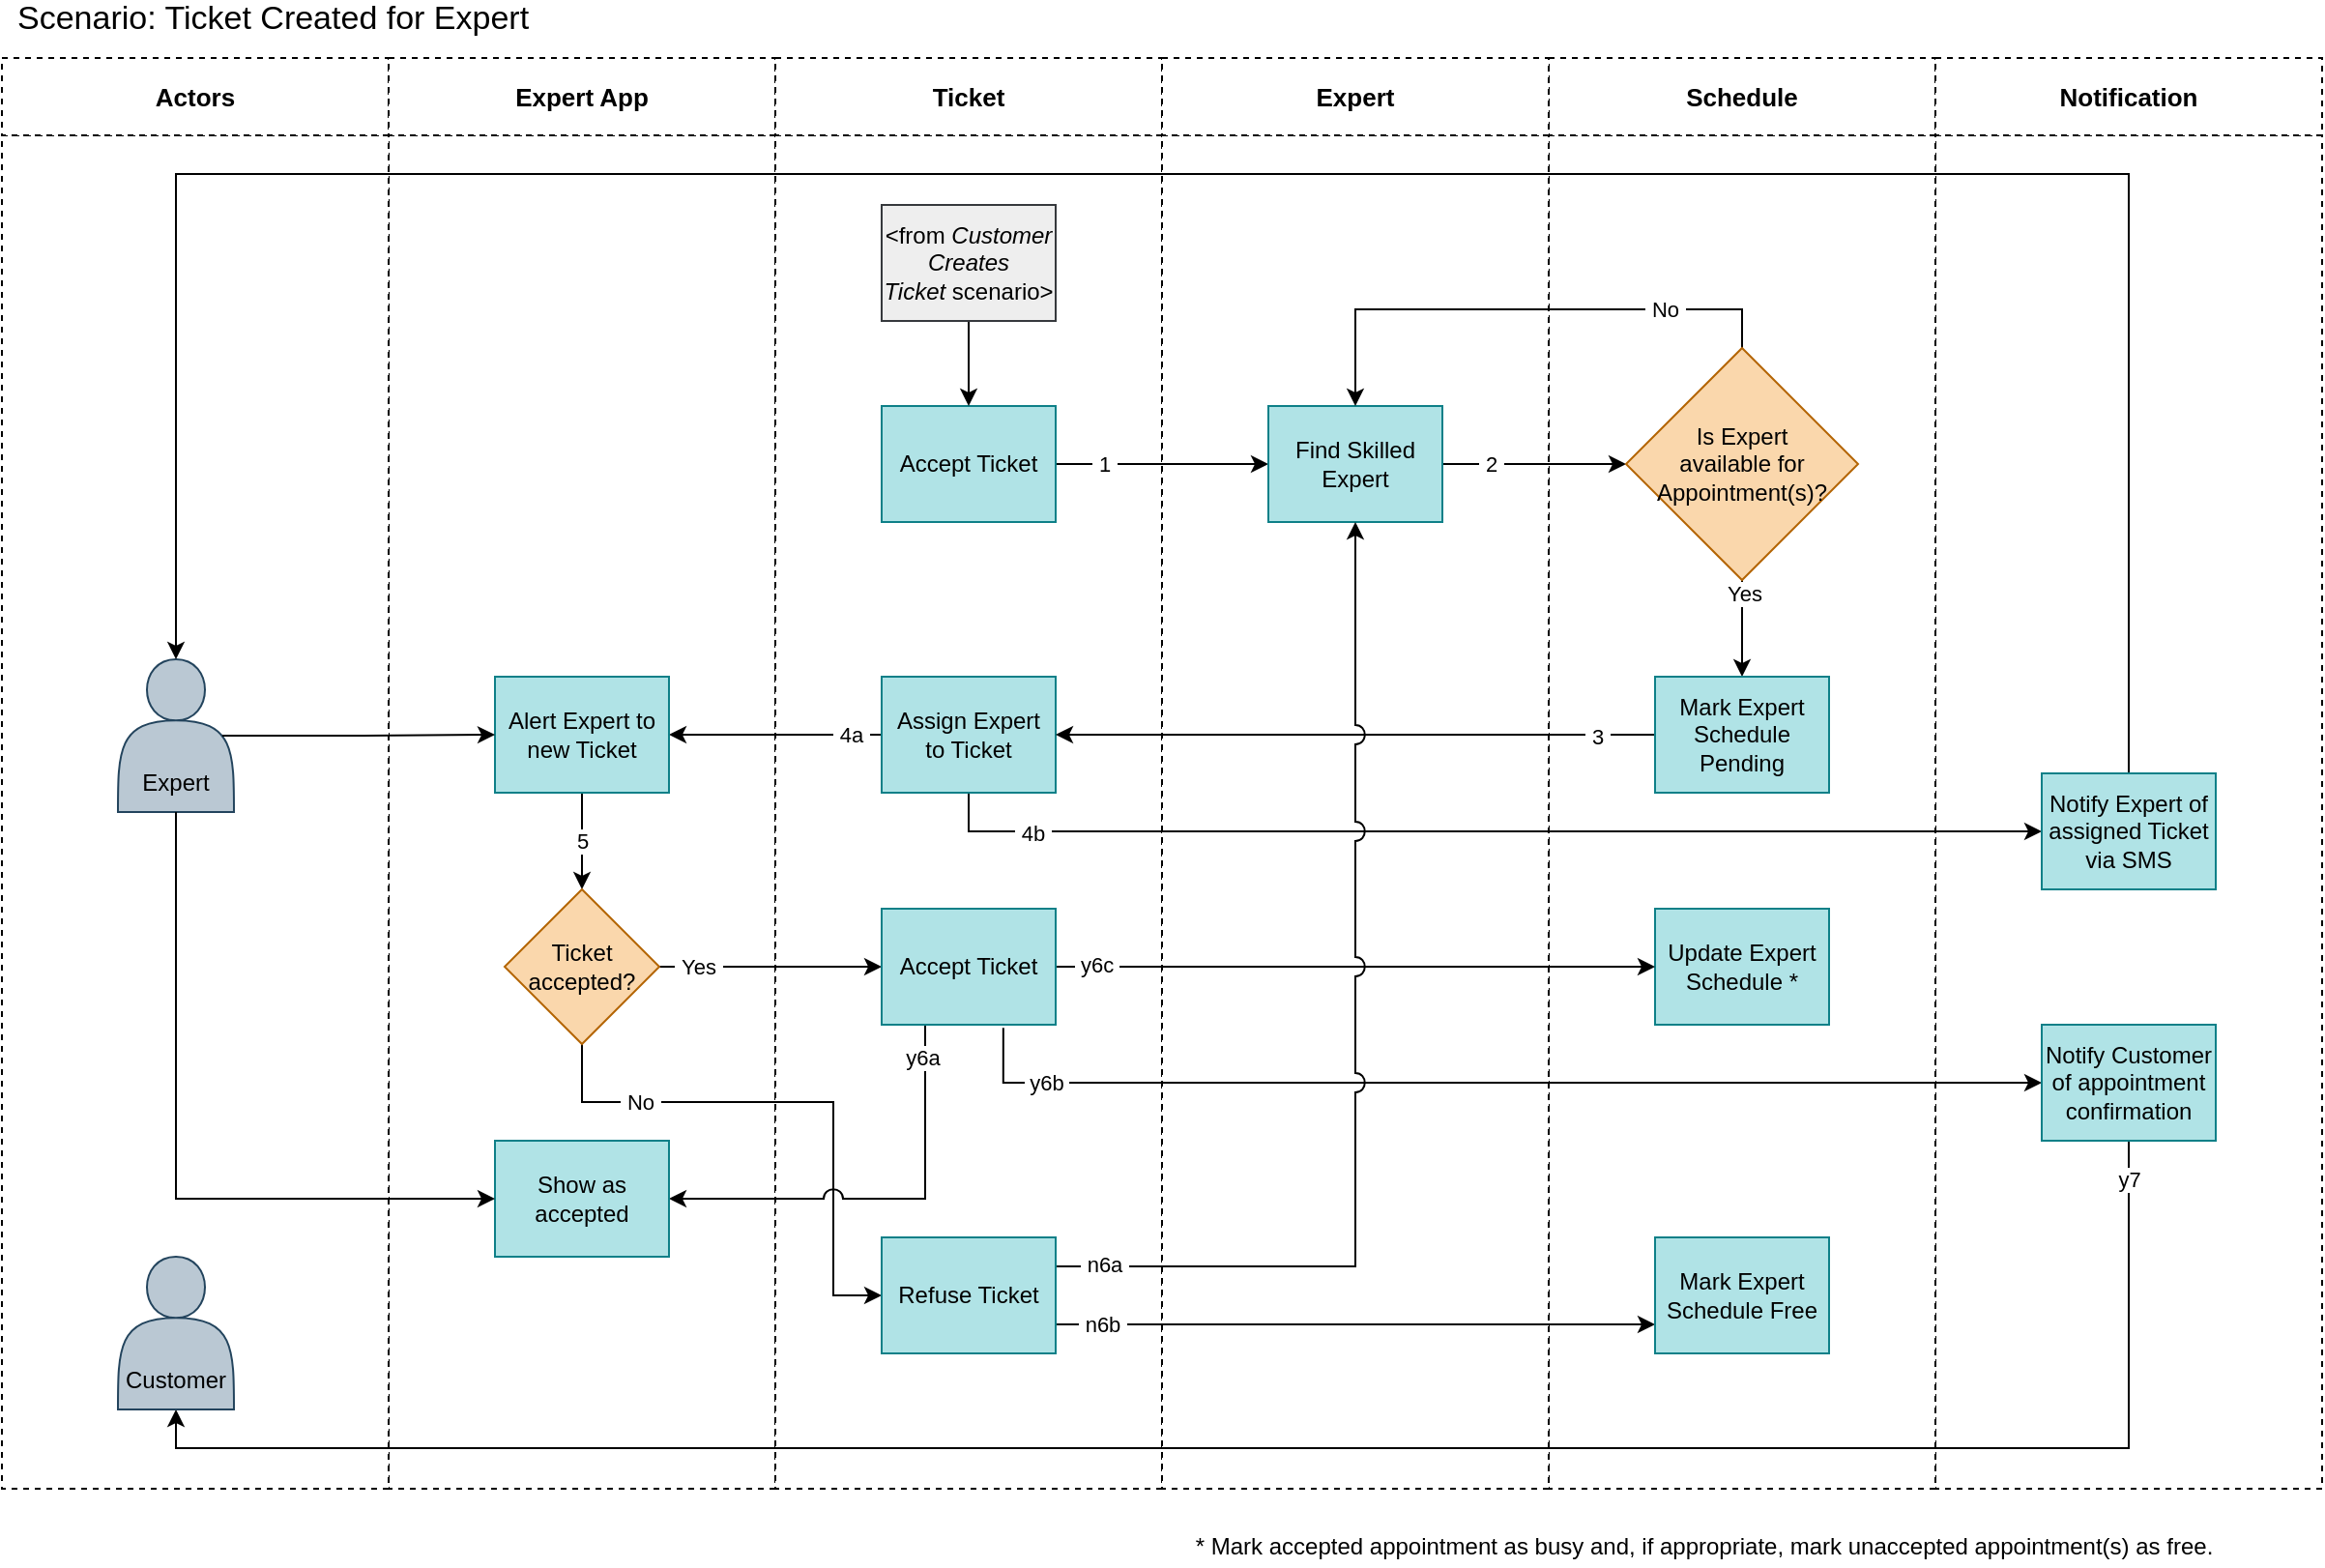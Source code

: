 <mxfile version="14.5.1" type="device"><diagram id="KcQXLABBQfCxchtLpEvZ" name="Page-1"><mxGraphModel dx="1680" dy="803" grid="1" gridSize="10" guides="1" tooltips="1" connect="1" arrows="1" fold="1" page="1" pageScale="1" pageWidth="1169" pageHeight="827" math="0" shadow="0"><root><mxCell id="0"/><mxCell id="1" parent="0"/><mxCell id="hDJAfYFc3ay54nvDdKyC-16" value="" style="rounded=0;whiteSpace=wrap;html=1;strokeWidth=1;fontSize=12;fontColor=#000000;dashed=1;" parent="1" vertex="1"><mxGeometry x="1000" y="80" width="200" height="700" as="geometry"/></mxCell><mxCell id="hXIyzzGrO3BVH6PVbHRy-2" value="" style="rounded=0;whiteSpace=wrap;html=1;strokeWidth=1;fontSize=12;fontColor=#000000;dashed=1;" parent="1" vertex="1"><mxGeometry x="800" y="80" width="200" height="700" as="geometry"/></mxCell><mxCell id="hXIyzzGrO3BVH6PVbHRy-3" value="&lt;span style=&quot;font-size: 13px&quot;&gt;Schedule&lt;/span&gt;" style="rounded=0;whiteSpace=wrap;html=1;dashed=1;fontSize=13;fontStyle=1;" parent="1" vertex="1"><mxGeometry x="800" y="40" width="200" height="40" as="geometry"/></mxCell><mxCell id="DYwJf3tTDrJniAlkbqI9-62" value="" style="rounded=0;whiteSpace=wrap;html=1;strokeWidth=1;fontSize=12;fontColor=#000000;dashed=1;" parent="1" vertex="1"><mxGeometry x="200" y="80" width="200" height="700" as="geometry"/></mxCell><mxCell id="DYwJf3tTDrJniAlkbqI9-63" value="" style="rounded=0;whiteSpace=wrap;html=1;strokeWidth=1;fontSize=12;fontColor=#000000;dashed=1;" parent="1" vertex="1"><mxGeometry x="400" y="80" width="200" height="700" as="geometry"/></mxCell><mxCell id="DYwJf3tTDrJniAlkbqI9-64" value="" style="rounded=0;whiteSpace=wrap;html=1;strokeWidth=1;fontSize=12;fontColor=#000000;dashed=1;" parent="1" vertex="1"><mxGeometry x="600" y="80" width="200" height="700" as="geometry"/></mxCell><mxCell id="DYwJf3tTDrJniAlkbqI9-61" value="" style="rounded=0;whiteSpace=wrap;html=1;strokeWidth=1;fontSize=12;fontColor=#000000;dashed=1;" parent="1" vertex="1"><mxGeometry y="80" width="200" height="700" as="geometry"/></mxCell><mxCell id="DYwJf3tTDrJniAlkbqI9-2" value="Actors" style="rounded=0;whiteSpace=wrap;html=1;dashed=1;fontSize=13;fontStyle=1;" parent="1" vertex="1"><mxGeometry y="40" width="200" height="40" as="geometry"/></mxCell><mxCell id="DYwJf3tTDrJniAlkbqI9-4" value="Scenario: Ticket Created for Expert" style="text;html=1;strokeColor=none;fillColor=none;align=left;verticalAlign=middle;whiteSpace=wrap;rounded=0;fontColor=#000000;fontSize=17;" parent="1" vertex="1"><mxGeometry x="6" y="10" width="330" height="20" as="geometry"/></mxCell><mxCell id="DYwJf3tTDrJniAlkbqI9-37" value="&lt;span style=&quot;font-size: 13px&quot;&gt;Expert App&lt;/span&gt;" style="rounded=0;whiteSpace=wrap;html=1;dashed=1;fontSize=13;fontStyle=1;" parent="1" vertex="1"><mxGeometry x="200" y="40" width="200" height="40" as="geometry"/></mxCell><mxCell id="DYwJf3tTDrJniAlkbqI9-40" value="&lt;span style=&quot;font-size: 13px&quot;&gt;Ticket&lt;/span&gt;" style="rounded=0;whiteSpace=wrap;html=1;dashed=1;fontSize=13;fontStyle=1;" parent="1" vertex="1"><mxGeometry x="400" y="40" width="200" height="40" as="geometry"/></mxCell><mxCell id="DYwJf3tTDrJniAlkbqI9-41" value="&lt;span style=&quot;font-size: 13px&quot;&gt;Expert&lt;/span&gt;" style="rounded=0;whiteSpace=wrap;html=1;dashed=1;fontSize=13;fontStyle=1;" parent="1" vertex="1"><mxGeometry x="600" y="40" width="200" height="40" as="geometry"/></mxCell><mxCell id="DYwJf3tTDrJniAlkbqI9-76" value="" style="group" parent="1" vertex="1" connectable="0"><mxGeometry x="60" y="351" width="60" height="79" as="geometry"/></mxCell><mxCell id="D4QvEG-H9NFCPBNv5a7H-1" value="" style="shape=actor;whiteSpace=wrap;html=1;fillColor=#bac8d3;strokeColor=#23445d;" parent="DYwJf3tTDrJniAlkbqI9-76" vertex="1"><mxGeometry width="60" height="79" as="geometry"/></mxCell><mxCell id="D4QvEG-H9NFCPBNv5a7H-10" value="Expert" style="text;html=1;strokeColor=none;fillColor=none;align=center;verticalAlign=middle;whiteSpace=wrap;rounded=0;" parent="DYwJf3tTDrJniAlkbqI9-76" vertex="1"><mxGeometry x="10" y="54" width="40" height="20" as="geometry"/></mxCell><mxCell id="hXIyzzGrO3BVH6PVbHRy-28" value="&amp;nbsp;1&amp;nbsp;" style="edgeStyle=orthogonalEdgeStyle;rounded=0;orthogonalLoop=1;jettySize=auto;html=1;exitX=1;exitY=0.5;exitDx=0;exitDy=0;entryX=0;entryY=0.5;entryDx=0;entryDy=0;" parent="1" source="hXIyzzGrO3BVH6PVbHRy-25" target="hXIyzzGrO3BVH6PVbHRy-27" edge="1"><mxGeometry x="-0.545" relative="1" as="geometry"><mxPoint as="offset"/></mxGeometry></mxCell><mxCell id="hXIyzzGrO3BVH6PVbHRy-25" value="Accept Ticket" style="rounded=0;whiteSpace=wrap;html=1;fillColor=#b0e3e6;strokeColor=#0e8088;" parent="1" vertex="1"><mxGeometry x="455" y="220" width="90" height="60" as="geometry"/></mxCell><mxCell id="hDJAfYFc3ay54nvDdKyC-6" value="&amp;nbsp;2&amp;nbsp;" style="edgeStyle=orthogonalEdgeStyle;rounded=0;orthogonalLoop=1;jettySize=auto;html=1;exitX=1;exitY=0.5;exitDx=0;exitDy=0;entryX=0;entryY=0.5;entryDx=0;entryDy=0;" parent="1" source="hXIyzzGrO3BVH6PVbHRy-27" target="hDJAfYFc3ay54nvDdKyC-8" edge="1"><mxGeometry x="-0.474" relative="1" as="geometry"><mxPoint x="855" y="250" as="targetPoint"/><mxPoint as="offset"/></mxGeometry></mxCell><mxCell id="hXIyzzGrO3BVH6PVbHRy-27" value="Find Skilled Expert" style="rounded=0;whiteSpace=wrap;html=1;fillColor=#b0e3e6;strokeColor=#0e8088;" parent="1" vertex="1"><mxGeometry x="655" y="220" width="90" height="60" as="geometry"/></mxCell><mxCell id="hDJAfYFc3ay54nvDdKyC-1" value="" style="endArrow=classic;html=1;entryX=0.5;entryY=0;entryDx=0;entryDy=0;exitX=0.5;exitY=1;exitDx=0;exitDy=0;" parent="1" source="hDJAfYFc3ay54nvDdKyC-5" target="hXIyzzGrO3BVH6PVbHRy-25" edge="1"><mxGeometry width="50" height="50" relative="1" as="geometry"><mxPoint x="455" y="630" as="sourcePoint"/><mxPoint x="495" y="170" as="targetPoint"/></mxGeometry></mxCell><mxCell id="hDJAfYFc3ay54nvDdKyC-5" value="&amp;lt;from&amp;nbsp;&lt;i&gt;Customer Creates Ticket&lt;/i&gt;&amp;nbsp;scenario&amp;gt;" style="rounded=0;whiteSpace=wrap;html=1;fillColor=#eeeeee;strokeColor=#36393d;" parent="1" vertex="1"><mxGeometry x="455" y="116" width="90" height="60" as="geometry"/></mxCell><mxCell id="hDJAfYFc3ay54nvDdKyC-9" style="edgeStyle=orthogonalEdgeStyle;rounded=0;orthogonalLoop=1;jettySize=auto;html=1;exitX=0.5;exitY=0;exitDx=0;exitDy=0;entryX=0.5;entryY=0;entryDx=0;entryDy=0;" parent="1" source="hDJAfYFc3ay54nvDdKyC-8" target="hXIyzzGrO3BVH6PVbHRy-27" edge="1"><mxGeometry relative="1" as="geometry"/></mxCell><mxCell id="hDJAfYFc3ay54nvDdKyC-10" value="&amp;nbsp;No&amp;nbsp;" style="edgeLabel;html=1;align=center;verticalAlign=middle;resizable=0;points=[];" parent="hDJAfYFc3ay54nvDdKyC-9" vertex="1" connectable="0"><mxGeometry x="-0.418" y="1" relative="1" as="geometry"><mxPoint x="18.69" y="-1.03" as="offset"/></mxGeometry></mxCell><mxCell id="hDJAfYFc3ay54nvDdKyC-14" style="edgeStyle=orthogonalEdgeStyle;rounded=0;orthogonalLoop=1;jettySize=auto;html=1;exitX=0.5;exitY=1;exitDx=0;exitDy=0;entryX=0.5;entryY=0;entryDx=0;entryDy=0;" parent="1" source="hDJAfYFc3ay54nvDdKyC-8" target="hDJAfYFc3ay54nvDdKyC-30" edge="1"><mxGeometry relative="1" as="geometry"/></mxCell><mxCell id="hDJAfYFc3ay54nvDdKyC-15" value="Yes" style="edgeLabel;html=1;align=center;verticalAlign=middle;resizable=0;points=[];" parent="hDJAfYFc3ay54nvDdKyC-14" vertex="1" connectable="0"><mxGeometry x="-0.719" y="1" relative="1" as="geometry"><mxPoint as="offset"/></mxGeometry></mxCell><mxCell id="hDJAfYFc3ay54nvDdKyC-8" value="Is Expert &lt;br&gt;available for Appointment(s)?" style="rhombus;whiteSpace=wrap;html=1;fillColor=#fad7ac;strokeColor=#b46504;verticalAlign=middle;" parent="1" vertex="1"><mxGeometry x="840" y="190" width="120" height="120" as="geometry"/></mxCell><mxCell id="hDJAfYFc3ay54nvDdKyC-26" style="edgeStyle=orthogonalEdgeStyle;rounded=0;orthogonalLoop=1;jettySize=auto;html=1;exitX=0;exitY=0.5;exitDx=0;exitDy=0;entryX=1;entryY=0.5;entryDx=0;entryDy=0;" parent="1" source="hDJAfYFc3ay54nvDdKyC-11" target="hDJAfYFc3ay54nvDdKyC-19" edge="1"><mxGeometry relative="1" as="geometry"/></mxCell><mxCell id="hDJAfYFc3ay54nvDdKyC-48" value="&amp;nbsp;4a&amp;nbsp;" style="edgeLabel;html=1;align=center;verticalAlign=middle;resizable=0;points=[];" parent="hDJAfYFc3ay54nvDdKyC-26" vertex="1" connectable="0"><mxGeometry x="-0.699" relative="1" as="geometry"><mxPoint as="offset"/></mxGeometry></mxCell><mxCell id="GHTaIiclEnk087kaElDI-2" style="edgeStyle=orthogonalEdgeStyle;rounded=0;orthogonalLoop=1;jettySize=auto;html=1;exitX=0.5;exitY=1;exitDx=0;exitDy=0;entryX=0;entryY=0.5;entryDx=0;entryDy=0;" edge="1" parent="1" source="hDJAfYFc3ay54nvDdKyC-11" target="GHTaIiclEnk087kaElDI-1"><mxGeometry relative="1" as="geometry"/></mxCell><mxCell id="GHTaIiclEnk087kaElDI-3" value="&amp;nbsp;4b&amp;nbsp;" style="edgeLabel;html=1;align=center;verticalAlign=middle;resizable=0;points=[];" vertex="1" connectable="0" parent="GHTaIiclEnk087kaElDI-2"><mxGeometry x="-0.815" y="-1" relative="1" as="geometry"><mxPoint as="offset"/></mxGeometry></mxCell><mxCell id="hDJAfYFc3ay54nvDdKyC-11" value="Assign Expert &lt;br&gt;to Ticket" style="rounded=0;whiteSpace=wrap;html=1;fillColor=#b0e3e6;strokeColor=#0e8088;" parent="1" vertex="1"><mxGeometry x="455" y="360" width="90" height="60" as="geometry"/></mxCell><mxCell id="hDJAfYFc3ay54nvDdKyC-12" value="Update Expert Schedule *" style="rounded=0;whiteSpace=wrap;html=1;fillColor=#b0e3e6;strokeColor=#0e8088;" parent="1" vertex="1"><mxGeometry x="855" y="480" width="90" height="60" as="geometry"/></mxCell><mxCell id="hDJAfYFc3ay54nvDdKyC-17" value="&lt;span style=&quot;font-size: 13px&quot;&gt;Notification&lt;/span&gt;" style="rounded=0;whiteSpace=wrap;html=1;dashed=1;fontSize=13;fontStyle=1;" parent="1" vertex="1"><mxGeometry x="1000" y="40" width="200" height="40" as="geometry"/></mxCell><mxCell id="hDJAfYFc3ay54nvDdKyC-22" value="5" style="edgeStyle=orthogonalEdgeStyle;rounded=0;orthogonalLoop=1;jettySize=auto;html=1;exitX=0.5;exitY=1;exitDx=0;exitDy=0;entryX=0.5;entryY=0;entryDx=0;entryDy=0;" parent="1" source="hDJAfYFc3ay54nvDdKyC-19" target="hDJAfYFc3ay54nvDdKyC-20" edge="1"><mxGeometry relative="1" as="geometry"/></mxCell><mxCell id="hDJAfYFc3ay54nvDdKyC-19" value="Alert Expert to new Ticket" style="rounded=0;whiteSpace=wrap;html=1;fillColor=#b0e3e6;strokeColor=#0e8088;" parent="1" vertex="1"><mxGeometry x="255" y="360" width="90" height="60" as="geometry"/></mxCell><mxCell id="hDJAfYFc3ay54nvDdKyC-24" value="&amp;nbsp;Yes&amp;nbsp;" style="edgeStyle=orthogonalEdgeStyle;rounded=0;orthogonalLoop=1;jettySize=auto;html=1;exitX=1;exitY=0.5;exitDx=0;exitDy=0;entryX=0;entryY=0.5;entryDx=0;entryDy=0;" parent="1" source="hDJAfYFc3ay54nvDdKyC-20" target="hDJAfYFc3ay54nvDdKyC-23" edge="1"><mxGeometry x="-0.652" relative="1" as="geometry"><mxPoint as="offset"/></mxGeometry></mxCell><mxCell id="hDJAfYFc3ay54nvDdKyC-41" style="edgeStyle=orthogonalEdgeStyle;rounded=0;jumpStyle=none;jumpSize=10;orthogonalLoop=1;jettySize=auto;html=1;exitX=0.5;exitY=1;exitDx=0;exitDy=0;entryX=0;entryY=0.5;entryDx=0;entryDy=0;" parent="1" source="hDJAfYFc3ay54nvDdKyC-20" target="hDJAfYFc3ay54nvDdKyC-35" edge="1"><mxGeometry relative="1" as="geometry"><Array as="points"><mxPoint x="300" y="580"/><mxPoint x="430" y="580"/><mxPoint x="430" y="680"/></Array></mxGeometry></mxCell><mxCell id="hDJAfYFc3ay54nvDdKyC-49" value="&amp;nbsp;No&amp;nbsp;" style="edgeLabel;html=1;align=center;verticalAlign=middle;resizable=0;points=[];" parent="hDJAfYFc3ay54nvDdKyC-41" vertex="1" connectable="0"><mxGeometry x="-0.584" relative="1" as="geometry"><mxPoint as="offset"/></mxGeometry></mxCell><mxCell id="hDJAfYFc3ay54nvDdKyC-20" value="Ticket accepted?" style="rhombus;whiteSpace=wrap;html=1;fillColor=#fad7ac;strokeColor=#b46504;" parent="1" vertex="1"><mxGeometry x="260" y="470" width="80" height="80" as="geometry"/></mxCell><mxCell id="hDJAfYFc3ay54nvDdKyC-27" style="edgeStyle=orthogonalEdgeStyle;rounded=0;orthogonalLoop=1;jettySize=auto;html=1;entryX=0;entryY=0.5;entryDx=0;entryDy=0;exitX=1;exitY=0.5;exitDx=0;exitDy=0;" parent="1" source="hDJAfYFc3ay54nvDdKyC-23" target="hDJAfYFc3ay54nvDdKyC-12" edge="1"><mxGeometry relative="1" as="geometry"/></mxCell><mxCell id="hDJAfYFc3ay54nvDdKyC-51" value="&amp;nbsp;y6c&amp;nbsp;" style="edgeLabel;html=1;align=center;verticalAlign=middle;resizable=0;points=[];" parent="hDJAfYFc3ay54nvDdKyC-27" vertex="1" connectable="0"><mxGeometry x="-0.869" y="1" relative="1" as="geometry"><mxPoint as="offset"/></mxGeometry></mxCell><mxCell id="hDJAfYFc3ay54nvDdKyC-29" style="edgeStyle=orthogonalEdgeStyle;rounded=0;orthogonalLoop=1;jettySize=auto;html=1;entryX=1;entryY=0.5;entryDx=0;entryDy=0;jumpStyle=arc;jumpSize=10;exitX=0.25;exitY=1;exitDx=0;exitDy=0;" parent="1" source="hDJAfYFc3ay54nvDdKyC-23" target="hDJAfYFc3ay54nvDdKyC-28" edge="1"><mxGeometry relative="1" as="geometry"><Array as="points"><mxPoint x="477" y="630"/></Array></mxGeometry></mxCell><mxCell id="hDJAfYFc3ay54nvDdKyC-50" value="y6a" style="edgeLabel;html=1;align=center;verticalAlign=middle;resizable=0;points=[];" parent="hDJAfYFc3ay54nvDdKyC-29" vertex="1" connectable="0"><mxGeometry x="-0.85" y="-2" relative="1" as="geometry"><mxPoint as="offset"/></mxGeometry></mxCell><mxCell id="hDJAfYFc3ay54nvDdKyC-42" value="&amp;nbsp;y6b&amp;nbsp;" style="edgeStyle=orthogonalEdgeStyle;rounded=0;jumpStyle=none;jumpSize=10;orthogonalLoop=1;jettySize=auto;html=1;exitX=0.699;exitY=1.028;exitDx=0;exitDy=0;entryX=0;entryY=0.5;entryDx=0;entryDy=0;exitPerimeter=0;" parent="1" source="hDJAfYFc3ay54nvDdKyC-23" target="hDJAfYFc3ay54nvDdKyC-25" edge="1"><mxGeometry x="-0.822" relative="1" as="geometry"><Array as="points"><mxPoint x="518" y="570"/></Array><mxPoint as="offset"/></mxGeometry></mxCell><mxCell id="hDJAfYFc3ay54nvDdKyC-23" value="Accept Ticket" style="rounded=0;whiteSpace=wrap;html=1;fillColor=#b0e3e6;strokeColor=#0e8088;" parent="1" vertex="1"><mxGeometry x="455" y="480" width="90" height="60" as="geometry"/></mxCell><mxCell id="hDJAfYFc3ay54nvDdKyC-46" style="edgeStyle=orthogonalEdgeStyle;rounded=0;jumpStyle=none;jumpSize=10;orthogonalLoop=1;jettySize=auto;html=1;exitX=0.5;exitY=1;exitDx=0;exitDy=0;entryX=0.5;entryY=1;entryDx=0;entryDy=0;" parent="1" source="hDJAfYFc3ay54nvDdKyC-25" target="hDJAfYFc3ay54nvDdKyC-44" edge="1"><mxGeometry relative="1" as="geometry"/></mxCell><mxCell id="hDJAfYFc3ay54nvDdKyC-53" value="y7" style="edgeLabel;html=1;align=center;verticalAlign=middle;resizable=0;points=[];" parent="hDJAfYFc3ay54nvDdKyC-46" vertex="1" connectable="0"><mxGeometry x="-0.966" relative="1" as="geometry"><mxPoint as="offset"/></mxGeometry></mxCell><mxCell id="hDJAfYFc3ay54nvDdKyC-25" value="Notify Customer of appointment confirmation" style="rounded=0;whiteSpace=wrap;html=1;fillColor=#b0e3e6;strokeColor=#0e8088;" parent="1" vertex="1"><mxGeometry x="1055" y="540" width="90" height="60" as="geometry"/></mxCell><mxCell id="hDJAfYFc3ay54nvDdKyC-28" value="Show as accepted" style="rounded=0;whiteSpace=wrap;html=1;fillColor=#b0e3e6;strokeColor=#0e8088;" parent="1" vertex="1"><mxGeometry x="255" y="600" width="90" height="60" as="geometry"/></mxCell><mxCell id="hDJAfYFc3ay54nvDdKyC-31" style="edgeStyle=orthogonalEdgeStyle;rounded=0;orthogonalLoop=1;jettySize=auto;html=1;entryX=1;entryY=0.5;entryDx=0;entryDy=0;" parent="1" source="hDJAfYFc3ay54nvDdKyC-30" target="hDJAfYFc3ay54nvDdKyC-11" edge="1"><mxGeometry relative="1" as="geometry"/></mxCell><mxCell id="hDJAfYFc3ay54nvDdKyC-47" value="&amp;nbsp;3&amp;nbsp;" style="edgeLabel;html=1;align=center;verticalAlign=middle;resizable=0;points=[];" parent="hDJAfYFc3ay54nvDdKyC-31" vertex="1" connectable="0"><mxGeometry x="-0.808" y="1" relative="1" as="geometry"><mxPoint as="offset"/></mxGeometry></mxCell><mxCell id="hDJAfYFc3ay54nvDdKyC-30" value="Mark Expert Schedule Pending" style="rounded=0;whiteSpace=wrap;html=1;fillColor=#b0e3e6;strokeColor=#0e8088;" parent="1" vertex="1"><mxGeometry x="855" y="360" width="90" height="60" as="geometry"/></mxCell><mxCell id="hDJAfYFc3ay54nvDdKyC-32" value="* Mark accepted appointment as busy and, if appropriate, mark unaccepted appointment(s) as free." style="text;html=1;align=center;verticalAlign=middle;resizable=0;points=[];autosize=1;" parent="1" vertex="1"><mxGeometry x="610" y="800" width="540" height="20" as="geometry"/></mxCell><mxCell id="hDJAfYFc3ay54nvDdKyC-33" style="edgeStyle=orthogonalEdgeStyle;rounded=0;orthogonalLoop=1;jettySize=auto;html=1;entryX=0;entryY=0.5;entryDx=0;entryDy=0;exitX=0.9;exitY=0.5;exitDx=0;exitDy=0;exitPerimeter=0;" parent="1" source="D4QvEG-H9NFCPBNv5a7H-1" target="hDJAfYFc3ay54nvDdKyC-19" edge="1"><mxGeometry relative="1" as="geometry"/></mxCell><mxCell id="hDJAfYFc3ay54nvDdKyC-34" style="edgeStyle=orthogonalEdgeStyle;rounded=0;orthogonalLoop=1;jettySize=auto;html=1;entryX=0;entryY=0.5;entryDx=0;entryDy=0;" parent="1" target="hDJAfYFc3ay54nvDdKyC-28" edge="1"><mxGeometry relative="1" as="geometry"><mxPoint x="90" y="430" as="sourcePoint"/><Array as="points"><mxPoint x="90" y="630"/></Array></mxGeometry></mxCell><mxCell id="hDJAfYFc3ay54nvDdKyC-39" style="edgeStyle=orthogonalEdgeStyle;rounded=0;jumpStyle=arc;jumpSize=10;orthogonalLoop=1;jettySize=auto;html=1;exitX=1;exitY=0.75;exitDx=0;exitDy=0;entryX=0;entryY=0.75;entryDx=0;entryDy=0;" parent="1" source="hDJAfYFc3ay54nvDdKyC-35" target="hDJAfYFc3ay54nvDdKyC-38" edge="1"><mxGeometry relative="1" as="geometry"/></mxCell><mxCell id="hDJAfYFc3ay54nvDdKyC-55" value="&amp;nbsp;n6b&amp;nbsp;" style="edgeLabel;html=1;align=center;verticalAlign=middle;resizable=0;points=[];" parent="hDJAfYFc3ay54nvDdKyC-39" vertex="1" connectable="0"><mxGeometry x="-0.85" relative="1" as="geometry"><mxPoint as="offset"/></mxGeometry></mxCell><mxCell id="hDJAfYFc3ay54nvDdKyC-40" style="edgeStyle=orthogonalEdgeStyle;rounded=0;jumpStyle=arc;jumpSize=10;orthogonalLoop=1;jettySize=auto;html=1;exitX=1;exitY=0.25;exitDx=0;exitDy=0;entryX=0.5;entryY=1;entryDx=0;entryDy=0;" parent="1" source="hDJAfYFc3ay54nvDdKyC-35" target="hXIyzzGrO3BVH6PVbHRy-27" edge="1"><mxGeometry relative="1" as="geometry"/></mxCell><mxCell id="hDJAfYFc3ay54nvDdKyC-54" value="&amp;nbsp;n6a&amp;nbsp;" style="edgeLabel;html=1;align=center;verticalAlign=middle;resizable=0;points=[];" parent="hDJAfYFc3ay54nvDdKyC-40" vertex="1" connectable="0"><mxGeometry x="-0.907" y="1" relative="1" as="geometry"><mxPoint as="offset"/></mxGeometry></mxCell><mxCell id="hDJAfYFc3ay54nvDdKyC-35" value="Refuse Ticket" style="rounded=0;whiteSpace=wrap;html=1;fillColor=#b0e3e6;strokeColor=#0e8088;" parent="1" vertex="1"><mxGeometry x="455" y="650" width="90" height="60" as="geometry"/></mxCell><mxCell id="hDJAfYFc3ay54nvDdKyC-38" value="Mark Expert Schedule Free" style="rounded=0;whiteSpace=wrap;html=1;fillColor=#b0e3e6;strokeColor=#0e8088;" parent="1" vertex="1"><mxGeometry x="855" y="650" width="90" height="60" as="geometry"/></mxCell><mxCell id="hDJAfYFc3ay54nvDdKyC-43" value="" style="group" parent="1" vertex="1" connectable="0"><mxGeometry x="60" y="660" width="60" height="79" as="geometry"/></mxCell><mxCell id="hDJAfYFc3ay54nvDdKyC-44" value="" style="shape=actor;whiteSpace=wrap;html=1;fillColor=#bac8d3;strokeColor=#23445d;" parent="hDJAfYFc3ay54nvDdKyC-43" vertex="1"><mxGeometry width="60" height="79" as="geometry"/></mxCell><mxCell id="hDJAfYFc3ay54nvDdKyC-45" value="Customer" style="text;html=1;strokeColor=none;fillColor=none;align=center;verticalAlign=middle;whiteSpace=wrap;rounded=0;" parent="hDJAfYFc3ay54nvDdKyC-43" vertex="1"><mxGeometry x="10" y="54" width="40" height="20" as="geometry"/></mxCell><mxCell id="GHTaIiclEnk087kaElDI-4" style="edgeStyle=orthogonalEdgeStyle;rounded=0;orthogonalLoop=1;jettySize=auto;html=1;exitX=0.5;exitY=0;exitDx=0;exitDy=0;entryX=0.5;entryY=0;entryDx=0;entryDy=0;" edge="1" parent="1" source="GHTaIiclEnk087kaElDI-1" target="D4QvEG-H9NFCPBNv5a7H-1"><mxGeometry relative="1" as="geometry"><Array as="points"><mxPoint x="1100" y="100"/><mxPoint x="90" y="100"/></Array></mxGeometry></mxCell><mxCell id="GHTaIiclEnk087kaElDI-1" value="Notify Expert of assigned Ticket via SMS" style="rounded=0;whiteSpace=wrap;html=1;fillColor=#b0e3e6;strokeColor=#0e8088;" vertex="1" parent="1"><mxGeometry x="1055" y="410" width="90" height="60" as="geometry"/></mxCell></root></mxGraphModel></diagram></mxfile>